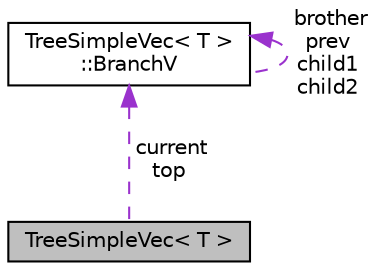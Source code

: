 digraph "TreeSimpleVec&lt; T &gt;"
{
 // LATEX_PDF_SIZE
  edge [fontname="Helvetica",fontsize="10",labelfontname="Helvetica",labelfontsize="10"];
  node [fontname="Helvetica",fontsize="10",shape=record];
  Node1 [label="TreeSimpleVec\< T \>",height=0.2,width=0.4,color="black", fillcolor="grey75", style="filled", fontcolor="black",tooltip="A tree for doing quick searches in multidimensional space. A pointer to an array of objects type T is..."];
  Node2 -> Node1 [dir="back",color="darkorchid3",fontsize="10",style="dashed",label=" current\ntop" ,fontname="Helvetica"];
  Node2 [label="TreeSimpleVec\< T \>\l::BranchV",height=0.2,width=0.4,color="black", fillcolor="white", style="filled",URL="$struct_tree_simple_vec_1_1_branch_v.html",tooltip="Box representing a branch in a tree. It has four children. Used in TreeNBStruct which is used in Tree..."];
  Node2 -> Node2 [dir="back",color="darkorchid3",fontsize="10",style="dashed",label=" brother\nprev\nchild1\nchild2" ,fontname="Helvetica"];
}
